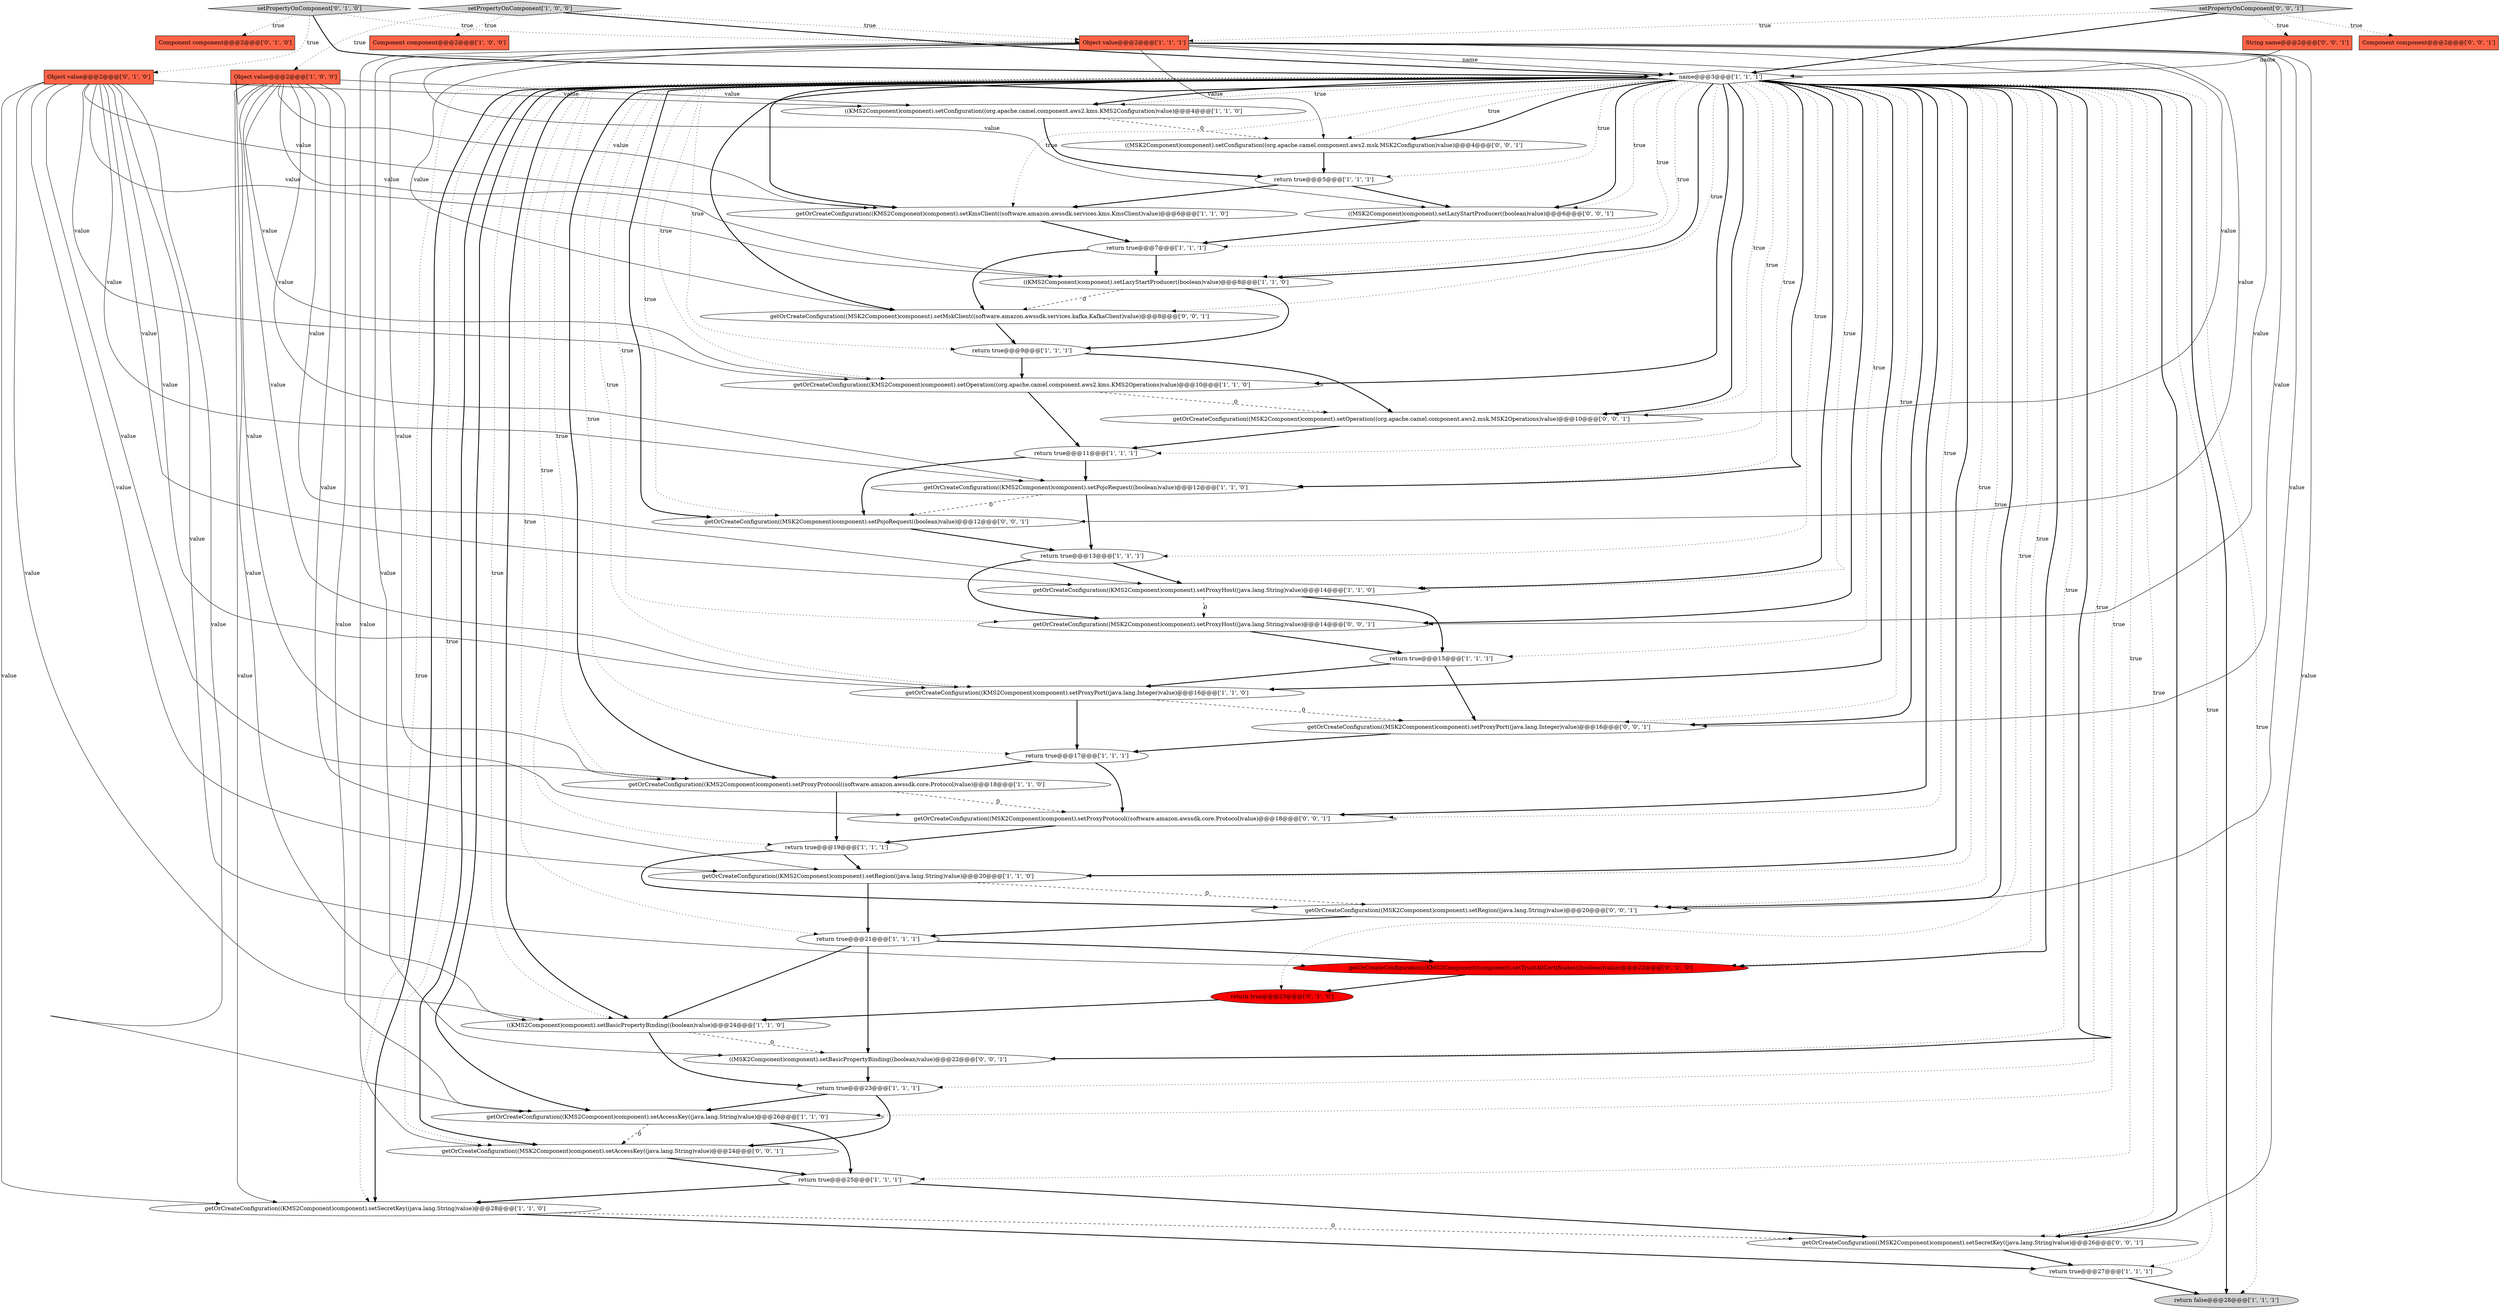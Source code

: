 digraph {
6 [style = filled, label = "getOrCreateConfiguration((KMS2Component)component).setProxyPort((java.lang.Integer)value)@@@16@@@['1', '1', '0']", fillcolor = white, shape = ellipse image = "AAA0AAABBB1BBB"];
27 [style = filled, label = "Object value@@@2@@@['1', '1', '1']", fillcolor = tomato, shape = box image = "AAA0AAABBB1BBB"];
38 [style = filled, label = "getOrCreateConfiguration((MSK2Component)component).setAccessKey((java.lang.String)value)@@@24@@@['0', '0', '1']", fillcolor = white, shape = ellipse image = "AAA0AAABBB3BBB"];
1 [style = filled, label = "return true@@@5@@@['1', '1', '1']", fillcolor = white, shape = ellipse image = "AAA0AAABBB1BBB"];
26 [style = filled, label = "getOrCreateConfiguration((KMS2Component)component).setProxyHost((java.lang.String)value)@@@14@@@['1', '1', '0']", fillcolor = white, shape = ellipse image = "AAA0AAABBB1BBB"];
21 [style = filled, label = "return true@@@13@@@['1', '1', '1']", fillcolor = white, shape = ellipse image = "AAA0AAABBB1BBB"];
29 [style = filled, label = "return true@@@7@@@['1', '1', '1']", fillcolor = white, shape = ellipse image = "AAA0AAABBB1BBB"];
24 [style = filled, label = "getOrCreateConfiguration((KMS2Component)component).setSecretKey((java.lang.String)value)@@@28@@@['1', '1', '0']", fillcolor = white, shape = ellipse image = "AAA0AAABBB1BBB"];
42 [style = filled, label = "getOrCreateConfiguration((MSK2Component)component).setMskClient((software.amazon.awssdk.services.kafka.KafkaClient)value)@@@8@@@['0', '0', '1']", fillcolor = white, shape = ellipse image = "AAA0AAABBB3BBB"];
37 [style = filled, label = "getOrCreateConfiguration((MSK2Component)component).setProxyPort((java.lang.Integer)value)@@@16@@@['0', '0', '1']", fillcolor = white, shape = ellipse image = "AAA0AAABBB3BBB"];
32 [style = filled, label = "Component component@@@2@@@['0', '1', '0']", fillcolor = tomato, shape = box image = "AAA0AAABBB2BBB"];
31 [style = filled, label = "Object value@@@2@@@['0', '1', '0']", fillcolor = tomato, shape = box image = "AAA0AAABBB2BBB"];
49 [style = filled, label = "getOrCreateConfiguration((MSK2Component)component).setRegion((java.lang.String)value)@@@20@@@['0', '0', '1']", fillcolor = white, shape = ellipse image = "AAA0AAABBB3BBB"];
4 [style = filled, label = "return true@@@23@@@['1', '1', '1']", fillcolor = white, shape = ellipse image = "AAA0AAABBB1BBB"];
11 [style = filled, label = "getOrCreateConfiguration((KMS2Component)component).setRegion((java.lang.String)value)@@@20@@@['1', '1', '0']", fillcolor = white, shape = ellipse image = "AAA0AAABBB1BBB"];
9 [style = filled, label = "return false@@@28@@@['1', '1', '1']", fillcolor = lightgray, shape = ellipse image = "AAA0AAABBB1BBB"];
15 [style = filled, label = "getOrCreateConfiguration((KMS2Component)component).setKmsClient((software.amazon.awssdk.services.kms.KmsClient)value)@@@6@@@['1', '1', '0']", fillcolor = white, shape = ellipse image = "AAA0AAABBB1BBB"];
25 [style = filled, label = "return true@@@25@@@['1', '1', '1']", fillcolor = white, shape = ellipse image = "AAA0AAABBB1BBB"];
33 [style = filled, label = "getOrCreateConfiguration((KMS2Component)component).setTrustAllCertificates((boolean)value)@@@22@@@['0', '1', '0']", fillcolor = red, shape = ellipse image = "AAA1AAABBB2BBB"];
39 [style = filled, label = "getOrCreateConfiguration((MSK2Component)component).setOperation((org.apache.camel.component.aws2.msk.MSK2Operations)value)@@@10@@@['0', '0', '1']", fillcolor = white, shape = ellipse image = "AAA0AAABBB3BBB"];
18 [style = filled, label = "getOrCreateConfiguration((KMS2Component)component).setOperation((org.apache.camel.component.aws2.kms.KMS2Operations)value)@@@10@@@['1', '1', '0']", fillcolor = white, shape = ellipse image = "AAA0AAABBB1BBB"];
47 [style = filled, label = "((MSK2Component)component).setLazyStartProducer((boolean)value)@@@6@@@['0', '0', '1']", fillcolor = white, shape = ellipse image = "AAA0AAABBB3BBB"];
48 [style = filled, label = "getOrCreateConfiguration((MSK2Component)component).setSecretKey((java.lang.String)value)@@@26@@@['0', '0', '1']", fillcolor = white, shape = ellipse image = "AAA0AAABBB3BBB"];
17 [style = filled, label = "getOrCreateConfiguration((KMS2Component)component).setAccessKey((java.lang.String)value)@@@26@@@['1', '1', '0']", fillcolor = white, shape = ellipse image = "AAA0AAABBB1BBB"];
22 [style = filled, label = "return true@@@27@@@['1', '1', '1']", fillcolor = white, shape = ellipse image = "AAA0AAABBB1BBB"];
34 [style = filled, label = "setPropertyOnComponent['0', '1', '0']", fillcolor = lightgray, shape = diamond image = "AAA0AAABBB2BBB"];
35 [style = filled, label = "((MSK2Component)component).setBasicPropertyBinding((boolean)value)@@@22@@@['0', '0', '1']", fillcolor = white, shape = ellipse image = "AAA0AAABBB3BBB"];
46 [style = filled, label = "getOrCreateConfiguration((MSK2Component)component).setProxyHost((java.lang.String)value)@@@14@@@['0', '0', '1']", fillcolor = white, shape = ellipse image = "AAA0AAABBB3BBB"];
44 [style = filled, label = "getOrCreateConfiguration((MSK2Component)component).setProxyProtocol((software.amazon.awssdk.core.Protocol)value)@@@18@@@['0', '0', '1']", fillcolor = white, shape = ellipse image = "AAA0AAABBB3BBB"];
43 [style = filled, label = "setPropertyOnComponent['0', '0', '1']", fillcolor = lightgray, shape = diamond image = "AAA0AAABBB3BBB"];
0 [style = filled, label = "Component component@@@2@@@['1', '0', '0']", fillcolor = tomato, shape = box image = "AAA0AAABBB1BBB"];
19 [style = filled, label = "return true@@@17@@@['1', '1', '1']", fillcolor = white, shape = ellipse image = "AAA0AAABBB1BBB"];
23 [style = filled, label = "getOrCreateConfiguration((KMS2Component)component).setProxyProtocol((software.amazon.awssdk.core.Protocol)value)@@@18@@@['1', '1', '0']", fillcolor = white, shape = ellipse image = "AAA0AAABBB1BBB"];
36 [style = filled, label = "getOrCreateConfiguration((MSK2Component)component).setPojoRequest((boolean)value)@@@12@@@['0', '0', '1']", fillcolor = white, shape = ellipse image = "AAA0AAABBB3BBB"];
28 [style = filled, label = "name@@@3@@@['1', '1', '1']", fillcolor = white, shape = diamond image = "AAA0AAABBB1BBB"];
41 [style = filled, label = "String name@@@2@@@['0', '0', '1']", fillcolor = tomato, shape = box image = "AAA0AAABBB3BBB"];
8 [style = filled, label = "Object value@@@2@@@['1', '0', '0']", fillcolor = tomato, shape = box image = "AAA0AAABBB1BBB"];
45 [style = filled, label = "((MSK2Component)component).setConfiguration((org.apache.camel.component.aws2.msk.MSK2Configuration)value)@@@4@@@['0', '0', '1']", fillcolor = white, shape = ellipse image = "AAA0AAABBB3BBB"];
12 [style = filled, label = "return true@@@21@@@['1', '1', '1']", fillcolor = white, shape = ellipse image = "AAA0AAABBB1BBB"];
5 [style = filled, label = "return true@@@19@@@['1', '1', '1']", fillcolor = white, shape = ellipse image = "AAA0AAABBB1BBB"];
16 [style = filled, label = "return true@@@15@@@['1', '1', '1']", fillcolor = white, shape = ellipse image = "AAA0AAABBB1BBB"];
3 [style = filled, label = "((KMS2Component)component).setBasicPropertyBinding((boolean)value)@@@24@@@['1', '1', '0']", fillcolor = white, shape = ellipse image = "AAA0AAABBB1BBB"];
14 [style = filled, label = "return true@@@9@@@['1', '1', '1']", fillcolor = white, shape = ellipse image = "AAA0AAABBB1BBB"];
10 [style = filled, label = "return true@@@11@@@['1', '1', '1']", fillcolor = white, shape = ellipse image = "AAA0AAABBB1BBB"];
13 [style = filled, label = "((KMS2Component)component).setConfiguration((org.apache.camel.component.aws2.kms.KMS2Configuration)value)@@@4@@@['1', '1', '0']", fillcolor = white, shape = ellipse image = "AAA0AAABBB1BBB"];
7 [style = filled, label = "((KMS2Component)component).setLazyStartProducer((boolean)value)@@@8@@@['1', '1', '0']", fillcolor = white, shape = ellipse image = "AAA0AAABBB1BBB"];
2 [style = filled, label = "getOrCreateConfiguration((KMS2Component)component).setPojoRequest((boolean)value)@@@12@@@['1', '1', '0']", fillcolor = white, shape = ellipse image = "AAA0AAABBB1BBB"];
30 [style = filled, label = "return true@@@23@@@['0', '1', '0']", fillcolor = red, shape = ellipse image = "AAA1AAABBB2BBB"];
20 [style = filled, label = "setPropertyOnComponent['1', '0', '0']", fillcolor = lightgray, shape = diamond image = "AAA0AAABBB1BBB"];
40 [style = filled, label = "Component component@@@2@@@['0', '0', '1']", fillcolor = tomato, shape = box image = "AAA0AAABBB3BBB"];
28->11 [style = dotted, label="true"];
8->15 [style = solid, label="value"];
17->25 [style = bold, label=""];
16->37 [style = bold, label=""];
28->6 [style = bold, label=""];
31->15 [style = solid, label="value"];
31->13 [style = solid, label="value"];
28->21 [style = dotted, label="true"];
28->35 [style = dotted, label="true"];
8->26 [style = solid, label="value"];
28->25 [style = dotted, label="true"];
20->0 [style = dotted, label="true"];
28->38 [style = bold, label=""];
28->15 [style = dotted, label="true"];
28->14 [style = dotted, label="true"];
28->16 [style = dotted, label="true"];
20->27 [style = dotted, label="true"];
28->9 [style = bold, label=""];
27->37 [style = solid, label="value"];
28->19 [style = dotted, label="true"];
27->35 [style = solid, label="value"];
25->48 [style = bold, label=""];
27->39 [style = solid, label="value"];
3->4 [style = bold, label=""];
13->1 [style = bold, label=""];
7->42 [style = dashed, label="0"];
28->6 [style = dotted, label="true"];
7->14 [style = bold, label=""];
19->44 [style = bold, label=""];
13->45 [style = dashed, label="0"];
28->30 [style = dotted, label="true"];
18->39 [style = dashed, label="0"];
21->26 [style = bold, label=""];
8->24 [style = solid, label="value"];
21->46 [style = bold, label=""];
5->49 [style = bold, label=""];
34->27 [style = dotted, label="true"];
2->36 [style = dashed, label="0"];
28->18 [style = dotted, label="true"];
28->7 [style = dotted, label="true"];
28->3 [style = bold, label=""];
28->42 [style = bold, label=""];
28->13 [style = dotted, label="true"];
31->7 [style = solid, label="value"];
28->45 [style = bold, label=""];
49->12 [style = bold, label=""];
28->10 [style = dotted, label="true"];
28->37 [style = bold, label=""];
4->38 [style = bold, label=""];
28->18 [style = bold, label=""];
28->36 [style = bold, label=""];
31->2 [style = solid, label="value"];
31->17 [style = solid, label="value"];
8->3 [style = solid, label="value"];
27->46 [style = solid, label="value"];
27->49 [style = solid, label="value"];
16->6 [style = bold, label=""];
22->9 [style = bold, label=""];
24->48 [style = dashed, label="0"];
28->2 [style = dotted, label="true"];
28->36 [style = dotted, label="true"];
11->12 [style = bold, label=""];
12->35 [style = bold, label=""];
28->17 [style = dotted, label="true"];
6->37 [style = dashed, label="0"];
11->49 [style = dashed, label="0"];
45->1 [style = bold, label=""];
28->29 [style = dotted, label="true"];
26->16 [style = bold, label=""];
25->24 [style = bold, label=""];
28->35 [style = bold, label=""];
34->31 [style = dotted, label="true"];
28->24 [style = dotted, label="true"];
28->46 [style = dotted, label="true"];
28->44 [style = dotted, label="true"];
2->21 [style = bold, label=""];
31->24 [style = solid, label="value"];
28->9 [style = dotted, label="true"];
12->33 [style = bold, label=""];
33->30 [style = bold, label=""];
28->24 [style = bold, label=""];
28->23 [style = dotted, label="true"];
38->25 [style = bold, label=""];
14->18 [style = bold, label=""];
8->11 [style = solid, label="value"];
10->2 [style = bold, label=""];
28->38 [style = dotted, label="true"];
5->11 [style = bold, label=""];
28->37 [style = dotted, label="true"];
14->39 [style = bold, label=""];
15->29 [style = bold, label=""];
31->26 [style = solid, label="value"];
27->42 [style = solid, label="value"];
46->16 [style = bold, label=""];
3->35 [style = dashed, label="0"];
23->5 [style = bold, label=""];
4->17 [style = bold, label=""];
31->18 [style = solid, label="value"];
8->18 [style = solid, label="value"];
28->3 [style = dotted, label="true"];
28->39 [style = bold, label=""];
28->47 [style = bold, label=""];
28->49 [style = bold, label=""];
27->28 [style = solid, label="name"];
28->26 [style = bold, label=""];
17->38 [style = dashed, label="0"];
28->1 [style = dotted, label="true"];
41->28 [style = solid, label="name"];
28->45 [style = dotted, label="true"];
43->27 [style = dotted, label="true"];
42->14 [style = bold, label=""];
34->28 [style = bold, label=""];
47->29 [style = bold, label=""];
8->13 [style = solid, label="value"];
31->6 [style = solid, label="value"];
18->10 [style = bold, label=""];
30->3 [style = bold, label=""];
28->23 [style = bold, label=""];
27->47 [style = solid, label="value"];
29->42 [style = bold, label=""];
28->42 [style = dotted, label="true"];
28->22 [style = dotted, label="true"];
27->38 [style = solid, label="value"];
43->40 [style = dotted, label="true"];
28->4 [style = dotted, label="true"];
27->44 [style = solid, label="value"];
28->17 [style = bold, label=""];
12->3 [style = bold, label=""];
31->11 [style = solid, label="value"];
44->5 [style = bold, label=""];
28->12 [style = dotted, label="true"];
31->23 [style = solid, label="value"];
34->32 [style = dotted, label="true"];
8->7 [style = solid, label="value"];
28->15 [style = bold, label=""];
28->47 [style = dotted, label="true"];
28->33 [style = dotted, label="true"];
20->8 [style = dotted, label="true"];
1->15 [style = bold, label=""];
28->11 [style = bold, label=""];
20->28 [style = bold, label=""];
28->7 [style = bold, label=""];
28->13 [style = bold, label=""];
8->2 [style = solid, label="value"];
48->22 [style = bold, label=""];
6->19 [style = bold, label=""];
28->48 [style = dotted, label="true"];
24->22 [style = bold, label=""];
28->49 [style = dotted, label="true"];
35->4 [style = bold, label=""];
8->23 [style = solid, label="value"];
10->36 [style = bold, label=""];
43->28 [style = bold, label=""];
31->33 [style = solid, label="value"];
27->45 [style = solid, label="value"];
36->21 [style = bold, label=""];
28->5 [style = dotted, label="true"];
28->2 [style = bold, label=""];
28->46 [style = bold, label=""];
1->47 [style = bold, label=""];
28->33 [style = bold, label=""];
23->44 [style = dashed, label="0"];
8->6 [style = solid, label="value"];
19->23 [style = bold, label=""];
27->48 [style = solid, label="value"];
28->26 [style = dotted, label="true"];
39->10 [style = bold, label=""];
8->17 [style = solid, label="value"];
28->44 [style = bold, label=""];
43->41 [style = dotted, label="true"];
28->48 [style = bold, label=""];
29->7 [style = bold, label=""];
37->19 [style = bold, label=""];
28->39 [style = dotted, label="true"];
27->36 [style = solid, label="value"];
31->3 [style = solid, label="value"];
26->46 [style = dashed, label="0"];
}

